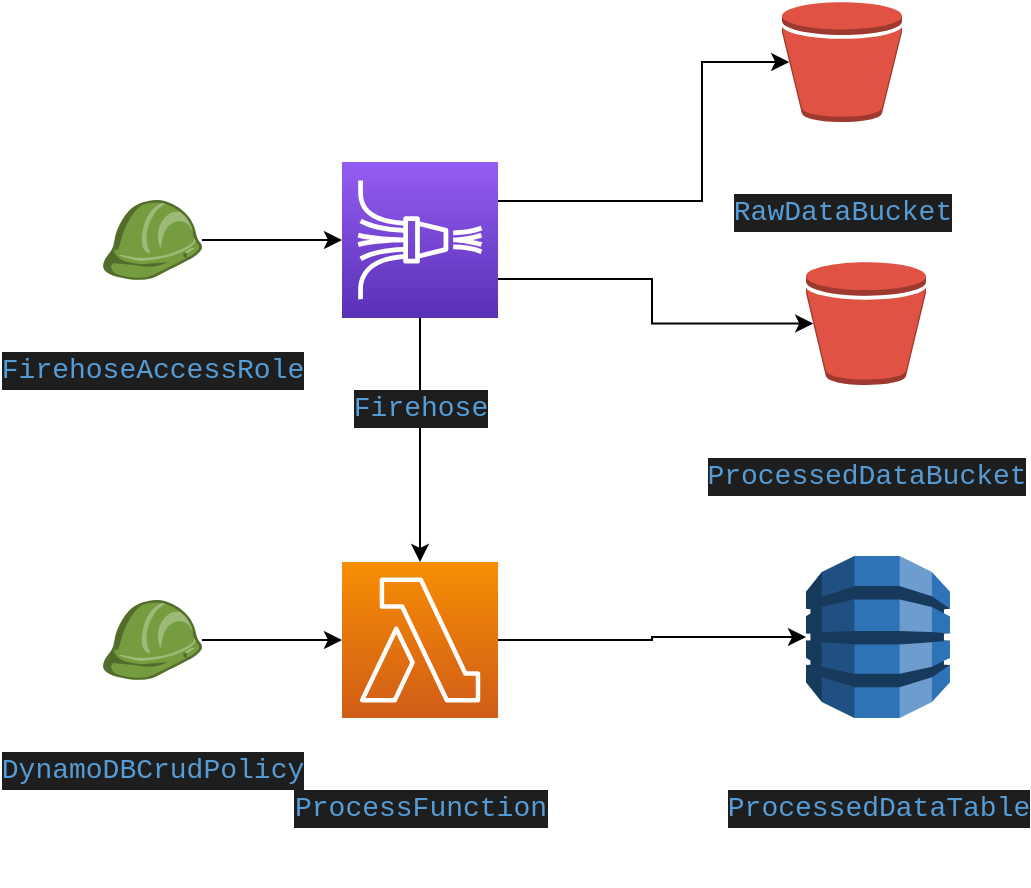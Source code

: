 <mxfile version="15.4.0" type="device"><diagram id="bkc75hI9eYx5KCvyy1Pw" name="Página-1"><mxGraphModel dx="1935" dy="510" grid="1" gridSize="10" guides="1" tooltips="1" connect="1" arrows="1" fold="1" page="1" pageScale="1" pageWidth="827" pageHeight="1169" math="0" shadow="0"><root><mxCell id="0"/><mxCell id="1" parent="0"/><mxCell id="08LZ4HSQmYWm6tZYnAVj-1" value="&#10;&#10;&lt;div style=&quot;color: rgb(212, 212, 212); background-color: rgb(30, 30, 30); font-family: consolas, &amp;quot;courier new&amp;quot;, monospace; font-weight: normal; font-size: 14px; line-height: 19px;&quot;&gt;&lt;div&gt;&lt;span style=&quot;color: #569cd6&quot;&gt;ProcessedDataBucket&lt;/span&gt;&lt;/div&gt;&lt;/div&gt;&#10;&#10;" style="outlineConnect=0;dashed=0;verticalLabelPosition=bottom;verticalAlign=top;align=center;html=1;shape=mxgraph.aws3.bucket;fillColor=#E05243;gradientColor=none;" vertex="1" parent="1"><mxGeometry x="342" y="220" width="60" height="61.5" as="geometry"/></mxCell><mxCell id="08LZ4HSQmYWm6tZYnAVj-14" style="edgeStyle=orthogonalEdgeStyle;rounded=0;orthogonalLoop=1;jettySize=auto;html=1;entryX=0.5;entryY=0;entryDx=0;entryDy=0;entryPerimeter=0;" edge="1" parent="1" source="08LZ4HSQmYWm6tZYnAVj-3" target="08LZ4HSQmYWm6tZYnAVj-8"><mxGeometry relative="1" as="geometry"/></mxCell><mxCell id="08LZ4HSQmYWm6tZYnAVj-23" style="edgeStyle=orthogonalEdgeStyle;rounded=0;orthogonalLoop=1;jettySize=auto;html=1;exitX=1;exitY=0.75;exitDx=0;exitDy=0;exitPerimeter=0;entryX=0.06;entryY=0.5;entryDx=0;entryDy=0;entryPerimeter=0;" edge="1" parent="1" source="08LZ4HSQmYWm6tZYnAVj-3" target="08LZ4HSQmYWm6tZYnAVj-1"><mxGeometry relative="1" as="geometry"/></mxCell><mxCell id="08LZ4HSQmYWm6tZYnAVj-24" style="edgeStyle=orthogonalEdgeStyle;rounded=0;orthogonalLoop=1;jettySize=auto;html=1;exitX=1;exitY=0.25;exitDx=0;exitDy=0;exitPerimeter=0;entryX=0.06;entryY=0.5;entryDx=0;entryDy=0;entryPerimeter=0;" edge="1" parent="1" source="08LZ4HSQmYWm6tZYnAVj-3" target="08LZ4HSQmYWm6tZYnAVj-13"><mxGeometry relative="1" as="geometry"><Array as="points"><mxPoint x="290" y="190"/><mxPoint x="290" y="120"/></Array></mxGeometry></mxCell><mxCell id="08LZ4HSQmYWm6tZYnAVj-3" value="&#10;&#10;&lt;div style=&quot;color: rgb(212, 212, 212); background-color: rgb(30, 30, 30); font-family: consolas, &amp;quot;courier new&amp;quot;, monospace; font-weight: normal; font-size: 14px; line-height: 19px;&quot;&gt;&lt;div&gt;&lt;span style=&quot;color: #569cd6&quot;&gt;Firehose&lt;/span&gt;&lt;/div&gt;&lt;/div&gt;&#10;&#10;" style="sketch=0;points=[[0,0,0],[0.25,0,0],[0.5,0,0],[0.75,0,0],[1,0,0],[0,1,0],[0.25,1,0],[0.5,1,0],[0.75,1,0],[1,1,0],[0,0.25,0],[0,0.5,0],[0,0.75,0],[1,0.25,0],[1,0.5,0],[1,0.75,0]];outlineConnect=0;fontColor=#232F3E;gradientColor=#945DF2;gradientDirection=north;fillColor=#5A30B5;strokeColor=#ffffff;dashed=0;verticalLabelPosition=bottom;verticalAlign=top;align=center;html=1;fontSize=12;fontStyle=0;aspect=fixed;shape=mxgraph.aws4.resourceIcon;resIcon=mxgraph.aws4.kinesis_data_firehose;" vertex="1" parent="1"><mxGeometry x="110" y="170" width="78" height="78" as="geometry"/></mxCell><mxCell id="08LZ4HSQmYWm6tZYnAVj-7" style="edgeStyle=orthogonalEdgeStyle;rounded=0;orthogonalLoop=1;jettySize=auto;html=1;" edge="1" parent="1" source="08LZ4HSQmYWm6tZYnAVj-5" target="08LZ4HSQmYWm6tZYnAVj-3"><mxGeometry relative="1" as="geometry"/></mxCell><mxCell id="08LZ4HSQmYWm6tZYnAVj-5" value="&#10;&#10;&lt;div style=&quot;color: rgb(212, 212, 212); background-color: rgb(30, 30, 30); font-family: consolas, &amp;quot;courier new&amp;quot;, monospace; font-weight: normal; font-size: 14px; line-height: 19px;&quot;&gt;&lt;div&gt;&lt;span style=&quot;color: #569cd6&quot;&gt;FirehoseAccessRole&lt;/span&gt;&lt;/div&gt;&lt;/div&gt;&#10;&#10;" style="outlineConnect=0;dashed=0;verticalLabelPosition=bottom;verticalAlign=top;align=center;html=1;shape=mxgraph.aws3.role;fillColor=#759C3E;gradientColor=none;" vertex="1" parent="1"><mxGeometry x="-10" y="189" width="50" height="40" as="geometry"/></mxCell><mxCell id="08LZ4HSQmYWm6tZYnAVj-12" style="edgeStyle=orthogonalEdgeStyle;rounded=0;orthogonalLoop=1;jettySize=auto;html=1;" edge="1" parent="1" source="08LZ4HSQmYWm6tZYnAVj-8" target="08LZ4HSQmYWm6tZYnAVj-11"><mxGeometry relative="1" as="geometry"/></mxCell><mxCell id="08LZ4HSQmYWm6tZYnAVj-8" value="&#10;&#10;&lt;div style=&quot;color: rgb(212, 212, 212); background-color: rgb(30, 30, 30); font-family: consolas, &amp;quot;courier new&amp;quot;, monospace; font-weight: normal; font-size: 14px; line-height: 19px;&quot;&gt;&lt;div&gt;&lt;span style=&quot;color: #569cd6&quot;&gt;ProcessFunction&lt;/span&gt;&lt;/div&gt;&lt;/div&gt;&#10;&#10;" style="sketch=0;points=[[0,0,0],[0.25,0,0],[0.5,0,0],[0.75,0,0],[1,0,0],[0,1,0],[0.25,1,0],[0.5,1,0],[0.75,1,0],[1,1,0],[0,0.25,0],[0,0.5,0],[0,0.75,0],[1,0.25,0],[1,0.5,0],[1,0.75,0]];outlineConnect=0;fontColor=#232F3E;gradientColor=#F78E04;gradientDirection=north;fillColor=#D05C17;strokeColor=#ffffff;dashed=0;verticalLabelPosition=bottom;verticalAlign=top;align=center;html=1;fontSize=12;fontStyle=0;aspect=fixed;shape=mxgraph.aws4.resourceIcon;resIcon=mxgraph.aws4.lambda;" vertex="1" parent="1"><mxGeometry x="110" y="370" width="78" height="78" as="geometry"/></mxCell><mxCell id="08LZ4HSQmYWm6tZYnAVj-10" style="edgeStyle=orthogonalEdgeStyle;rounded=0;orthogonalLoop=1;jettySize=auto;html=1;" edge="1" parent="1" source="08LZ4HSQmYWm6tZYnAVj-9" target="08LZ4HSQmYWm6tZYnAVj-8"><mxGeometry relative="1" as="geometry"/></mxCell><mxCell id="08LZ4HSQmYWm6tZYnAVj-9" value="&#10;&#10;&lt;div style=&quot;color: rgb(212, 212, 212); background-color: rgb(30, 30, 30); font-family: consolas, &amp;quot;courier new&amp;quot;, monospace; font-weight: normal; font-size: 14px; line-height: 19px;&quot;&gt;&lt;div&gt;&lt;span style=&quot;color: #569cd6&quot;&gt;DynamoDBCrudPolicy&lt;/span&gt;&lt;/div&gt;&lt;/div&gt;&#10;&#10;" style="outlineConnect=0;dashed=0;verticalLabelPosition=bottom;verticalAlign=top;align=center;html=1;shape=mxgraph.aws3.role;fillColor=#759C3E;gradientColor=none;" vertex="1" parent="1"><mxGeometry x="-10" y="389" width="50" height="40" as="geometry"/></mxCell><mxCell id="08LZ4HSQmYWm6tZYnAVj-11" value="&#10;&#10;&lt;div style=&quot;color: rgb(212, 212, 212); background-color: rgb(30, 30, 30); font-family: consolas, &amp;quot;courier new&amp;quot;, monospace; font-weight: normal; font-size: 14px; line-height: 19px;&quot;&gt;&lt;div&gt;&lt;span style=&quot;color: #569cd6&quot;&gt;ProcessedDataTable&lt;/span&gt;&lt;/div&gt;&lt;/div&gt;&#10;&#10;" style="outlineConnect=0;dashed=0;verticalLabelPosition=bottom;verticalAlign=top;align=center;html=1;shape=mxgraph.aws3.dynamo_db;fillColor=#2E73B8;gradientColor=none;" vertex="1" parent="1"><mxGeometry x="342" y="367" width="72" height="81" as="geometry"/></mxCell><mxCell id="08LZ4HSQmYWm6tZYnAVj-13" value="&#10;&#10;&lt;div style=&quot;color: rgb(212, 212, 212); background-color: rgb(30, 30, 30); font-family: consolas, &amp;quot;courier new&amp;quot;, monospace; font-weight: normal; font-size: 14px; line-height: 19px;&quot;&gt;&lt;div&gt;&lt;span style=&quot;color: #569cd6&quot;&gt;RawDataBucket&lt;/span&gt;&lt;/div&gt;&lt;/div&gt;&#10;&#10;" style="outlineConnect=0;dashed=0;verticalLabelPosition=bottom;verticalAlign=top;align=center;html=1;shape=mxgraph.aws3.bucket;fillColor=#E05243;gradientColor=none;" vertex="1" parent="1"><mxGeometry x="330" y="90" width="60" height="60" as="geometry"/></mxCell></root></mxGraphModel></diagram></mxfile>